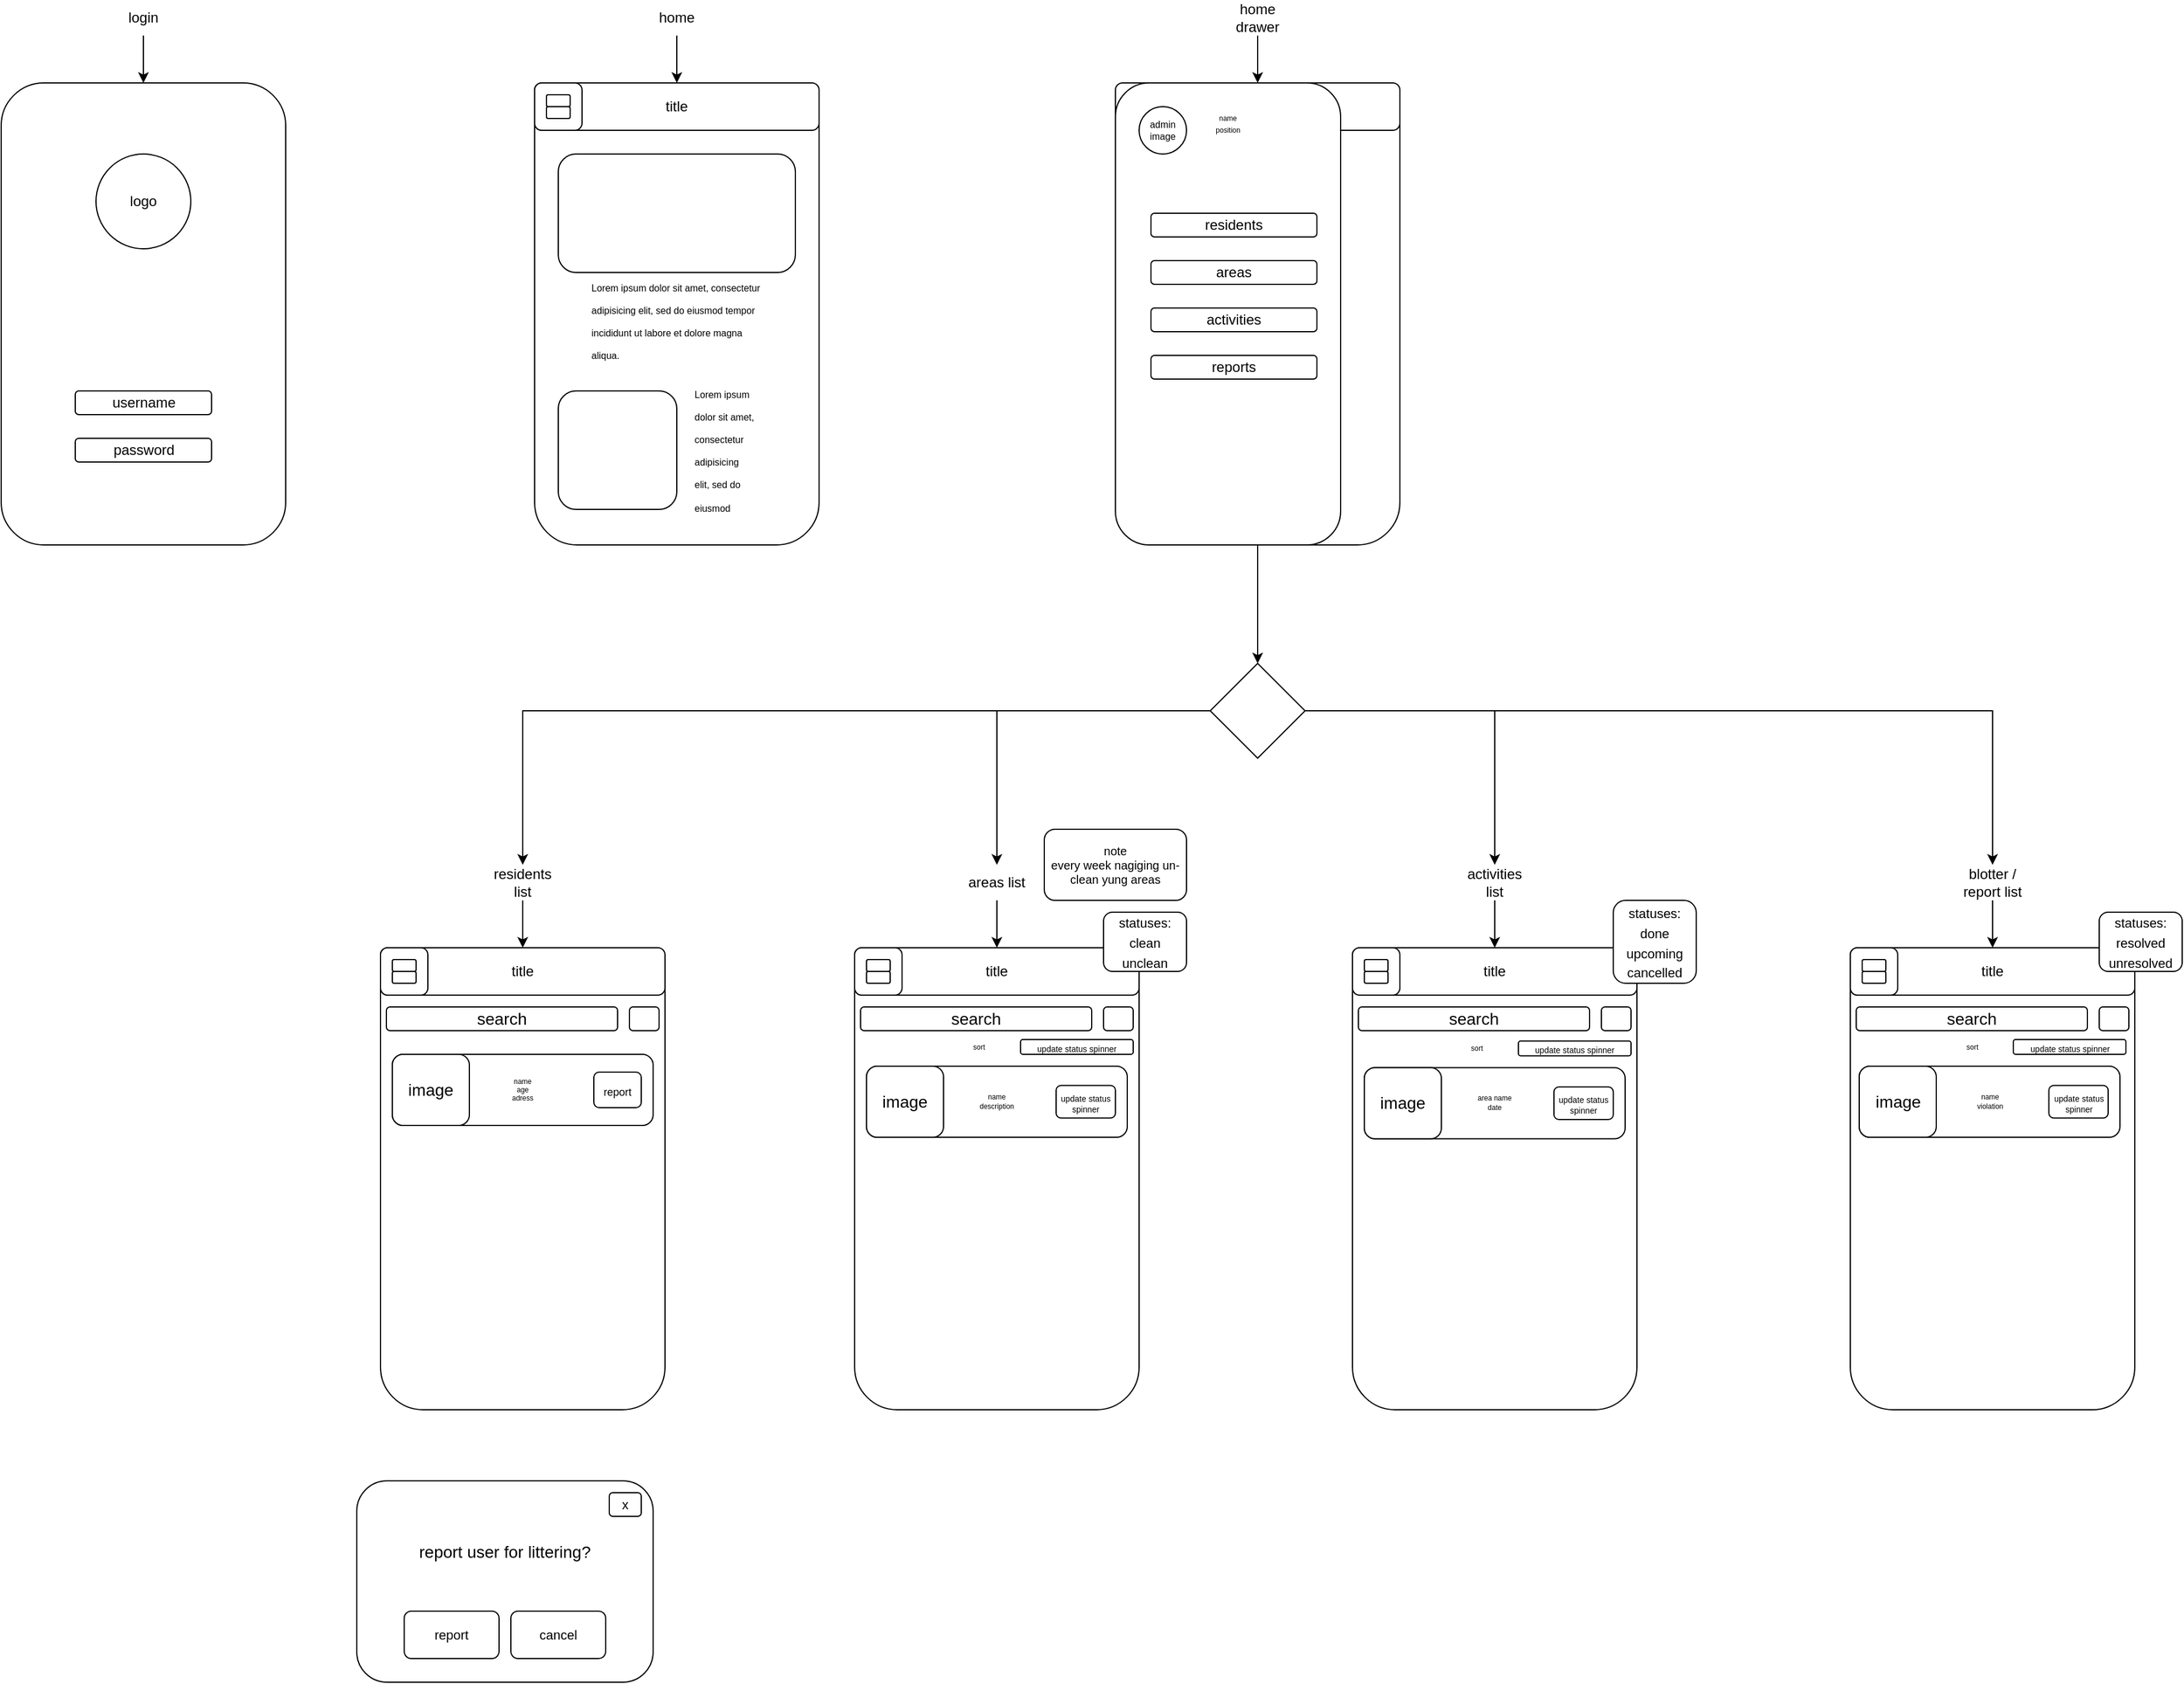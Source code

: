 <mxfile version="20.5.3" type="github">
  <diagram id="DdFkb1q0ximn8g-mRU3F" name="Page-1">
    <mxGraphModel dx="2162" dy="681" grid="1" gridSize="10" guides="1" tooltips="1" connect="1" arrows="1" fold="1" page="1" pageScale="1" pageWidth="850" pageHeight="1100" math="0" shadow="0">
      <root>
        <mxCell id="0" />
        <mxCell id="1" parent="0" />
        <mxCell id="ko2sCoa1ENeEitmVXedh-2" value="" style="rounded=1;whiteSpace=wrap;html=1;" vertex="1" parent="1">
          <mxGeometry x="-680" y="170" width="240" height="390" as="geometry" />
        </mxCell>
        <mxCell id="ko2sCoa1ENeEitmVXedh-5" style="edgeStyle=orthogonalEdgeStyle;rounded=0;orthogonalLoop=1;jettySize=auto;html=1;" edge="1" parent="1" source="ko2sCoa1ENeEitmVXedh-3" target="ko2sCoa1ENeEitmVXedh-2">
          <mxGeometry relative="1" as="geometry" />
        </mxCell>
        <mxCell id="ko2sCoa1ENeEitmVXedh-3" value="login" style="text;html=1;strokeColor=none;fillColor=none;align=center;verticalAlign=middle;whiteSpace=wrap;rounded=0;" vertex="1" parent="1">
          <mxGeometry x="-590" y="100" width="60" height="30" as="geometry" />
        </mxCell>
        <mxCell id="ko2sCoa1ENeEitmVXedh-6" value="" style="rounded=1;whiteSpace=wrap;html=1;" vertex="1" parent="1">
          <mxGeometry x="-230" y="170" width="240" height="390" as="geometry" />
        </mxCell>
        <mxCell id="ko2sCoa1ENeEitmVXedh-7" style="edgeStyle=orthogonalEdgeStyle;rounded=0;orthogonalLoop=1;jettySize=auto;html=1;" edge="1" parent="1" source="ko2sCoa1ENeEitmVXedh-8" target="ko2sCoa1ENeEitmVXedh-6">
          <mxGeometry relative="1" as="geometry" />
        </mxCell>
        <mxCell id="ko2sCoa1ENeEitmVXedh-8" value="home" style="text;html=1;strokeColor=none;fillColor=none;align=center;verticalAlign=middle;whiteSpace=wrap;rounded=0;" vertex="1" parent="1">
          <mxGeometry x="-140" y="100" width="60" height="30" as="geometry" />
        </mxCell>
        <mxCell id="ko2sCoa1ENeEitmVXedh-37" style="edgeStyle=orthogonalEdgeStyle;rounded=0;orthogonalLoop=1;jettySize=auto;html=1;entryX=0.5;entryY=0;entryDx=0;entryDy=0;" edge="1" parent="1" source="ko2sCoa1ENeEitmVXedh-9" target="ko2sCoa1ENeEitmVXedh-36">
          <mxGeometry relative="1" as="geometry" />
        </mxCell>
        <mxCell id="ko2sCoa1ENeEitmVXedh-9" value="" style="rounded=1;whiteSpace=wrap;html=1;" vertex="1" parent="1">
          <mxGeometry x="260" y="170" width="240" height="390" as="geometry" />
        </mxCell>
        <mxCell id="ko2sCoa1ENeEitmVXedh-10" style="edgeStyle=orthogonalEdgeStyle;rounded=0;orthogonalLoop=1;jettySize=auto;html=1;" edge="1" parent="1" source="ko2sCoa1ENeEitmVXedh-11" target="ko2sCoa1ENeEitmVXedh-9">
          <mxGeometry relative="1" as="geometry" />
        </mxCell>
        <mxCell id="ko2sCoa1ENeEitmVXedh-11" value="home drawer" style="text;html=1;strokeColor=none;fillColor=none;align=center;verticalAlign=middle;whiteSpace=wrap;rounded=0;" vertex="1" parent="1">
          <mxGeometry x="350" y="100" width="60" height="30" as="geometry" />
        </mxCell>
        <mxCell id="ko2sCoa1ENeEitmVXedh-12" value="" style="rounded=1;whiteSpace=wrap;html=1;" vertex="1" parent="1">
          <mxGeometry x="-360" y="900" width="240" height="390" as="geometry" />
        </mxCell>
        <mxCell id="ko2sCoa1ENeEitmVXedh-13" style="edgeStyle=orthogonalEdgeStyle;rounded=0;orthogonalLoop=1;jettySize=auto;html=1;" edge="1" parent="1" source="ko2sCoa1ENeEitmVXedh-14" target="ko2sCoa1ENeEitmVXedh-12">
          <mxGeometry relative="1" as="geometry" />
        </mxCell>
        <mxCell id="ko2sCoa1ENeEitmVXedh-14" value="residents list" style="text;html=1;strokeColor=none;fillColor=none;align=center;verticalAlign=middle;whiteSpace=wrap;rounded=0;" vertex="1" parent="1">
          <mxGeometry x="-270" y="830" width="60" height="30" as="geometry" />
        </mxCell>
        <mxCell id="ko2sCoa1ENeEitmVXedh-16" style="edgeStyle=orthogonalEdgeStyle;rounded=0;orthogonalLoop=1;jettySize=auto;html=1;entryX=0.5;entryY=0;entryDx=0;entryDy=0;" edge="1" parent="1" source="ko2sCoa1ENeEitmVXedh-17" target="ko2sCoa1ENeEitmVXedh-104">
          <mxGeometry relative="1" as="geometry">
            <mxPoint x="170" y="880" as="targetPoint" />
          </mxGeometry>
        </mxCell>
        <mxCell id="ko2sCoa1ENeEitmVXedh-17" value="areas list" style="text;html=1;strokeColor=none;fillColor=none;align=center;verticalAlign=middle;whiteSpace=wrap;rounded=0;" vertex="1" parent="1">
          <mxGeometry x="130" y="830" width="60" height="30" as="geometry" />
        </mxCell>
        <mxCell id="ko2sCoa1ENeEitmVXedh-18" value="" style="rounded=1;whiteSpace=wrap;html=1;" vertex="1" parent="1">
          <mxGeometry x="460" y="900" width="240" height="390" as="geometry" />
        </mxCell>
        <mxCell id="ko2sCoa1ENeEitmVXedh-19" style="edgeStyle=orthogonalEdgeStyle;rounded=0;orthogonalLoop=1;jettySize=auto;html=1;" edge="1" parent="1" source="ko2sCoa1ENeEitmVXedh-20" target="ko2sCoa1ENeEitmVXedh-18">
          <mxGeometry relative="1" as="geometry" />
        </mxCell>
        <mxCell id="ko2sCoa1ENeEitmVXedh-20" value="activities list" style="text;html=1;strokeColor=none;fillColor=none;align=center;verticalAlign=middle;whiteSpace=wrap;rounded=0;" vertex="1" parent="1">
          <mxGeometry x="550" y="830" width="60" height="30" as="geometry" />
        </mxCell>
        <mxCell id="ko2sCoa1ENeEitmVXedh-32" value="" style="rounded=1;whiteSpace=wrap;html=1;" vertex="1" parent="1">
          <mxGeometry x="880" y="900" width="240" height="390" as="geometry" />
        </mxCell>
        <mxCell id="ko2sCoa1ENeEitmVXedh-33" style="edgeStyle=orthogonalEdgeStyle;rounded=0;orthogonalLoop=1;jettySize=auto;html=1;" edge="1" parent="1" source="ko2sCoa1ENeEitmVXedh-34" target="ko2sCoa1ENeEitmVXedh-32">
          <mxGeometry relative="1" as="geometry" />
        </mxCell>
        <mxCell id="ko2sCoa1ENeEitmVXedh-34" value="blotter / report list" style="text;html=1;strokeColor=none;fillColor=none;align=center;verticalAlign=middle;whiteSpace=wrap;rounded=0;" vertex="1" parent="1">
          <mxGeometry x="970" y="830" width="60" height="30" as="geometry" />
        </mxCell>
        <mxCell id="ko2sCoa1ENeEitmVXedh-38" style="edgeStyle=orthogonalEdgeStyle;rounded=0;orthogonalLoop=1;jettySize=auto;html=1;entryX=0.5;entryY=0;entryDx=0;entryDy=0;" edge="1" parent="1" source="ko2sCoa1ENeEitmVXedh-36" target="ko2sCoa1ENeEitmVXedh-14">
          <mxGeometry relative="1" as="geometry" />
        </mxCell>
        <mxCell id="ko2sCoa1ENeEitmVXedh-39" style="edgeStyle=orthogonalEdgeStyle;rounded=0;orthogonalLoop=1;jettySize=auto;html=1;entryX=0.5;entryY=0;entryDx=0;entryDy=0;" edge="1" parent="1" source="ko2sCoa1ENeEitmVXedh-36" target="ko2sCoa1ENeEitmVXedh-34">
          <mxGeometry relative="1" as="geometry" />
        </mxCell>
        <mxCell id="ko2sCoa1ENeEitmVXedh-40" style="edgeStyle=orthogonalEdgeStyle;rounded=0;orthogonalLoop=1;jettySize=auto;html=1;entryX=0.5;entryY=0;entryDx=0;entryDy=0;" edge="1" parent="1" source="ko2sCoa1ENeEitmVXedh-36" target="ko2sCoa1ENeEitmVXedh-17">
          <mxGeometry relative="1" as="geometry" />
        </mxCell>
        <mxCell id="ko2sCoa1ENeEitmVXedh-43" style="edgeStyle=orthogonalEdgeStyle;rounded=0;orthogonalLoop=1;jettySize=auto;html=1;entryX=0.5;entryY=0;entryDx=0;entryDy=0;" edge="1" parent="1" source="ko2sCoa1ENeEitmVXedh-36" target="ko2sCoa1ENeEitmVXedh-20">
          <mxGeometry relative="1" as="geometry" />
        </mxCell>
        <mxCell id="ko2sCoa1ENeEitmVXedh-36" value="" style="rhombus;whiteSpace=wrap;html=1;" vertex="1" parent="1">
          <mxGeometry x="340" y="660" width="80" height="80" as="geometry" />
        </mxCell>
        <mxCell id="ko2sCoa1ENeEitmVXedh-45" value="username" style="rounded=1;whiteSpace=wrap;html=1;" vertex="1" parent="1">
          <mxGeometry x="-617.5" y="430" width="115" height="20" as="geometry" />
        </mxCell>
        <mxCell id="ko2sCoa1ENeEitmVXedh-46" value="password" style="rounded=1;whiteSpace=wrap;html=1;" vertex="1" parent="1">
          <mxGeometry x="-617.5" y="470" width="115" height="20" as="geometry" />
        </mxCell>
        <mxCell id="ko2sCoa1ENeEitmVXedh-48" value="logo" style="ellipse;whiteSpace=wrap;html=1;aspect=fixed;" vertex="1" parent="1">
          <mxGeometry x="-600" y="230" width="80" height="80" as="geometry" />
        </mxCell>
        <mxCell id="ko2sCoa1ENeEitmVXedh-56" value="title" style="rounded=1;whiteSpace=wrap;html=1;" vertex="1" parent="1">
          <mxGeometry x="-230" y="170" width="240" height="40" as="geometry" />
        </mxCell>
        <mxCell id="ko2sCoa1ENeEitmVXedh-58" value="" style="rounded=1;whiteSpace=wrap;html=1;" vertex="1" parent="1">
          <mxGeometry x="-230" y="170" width="40" height="40" as="geometry" />
        </mxCell>
        <mxCell id="ko2sCoa1ENeEitmVXedh-61" value="" style="rounded=1;whiteSpace=wrap;html=1;" vertex="1" parent="1">
          <mxGeometry x="-220" y="180" width="20" height="10" as="geometry" />
        </mxCell>
        <mxCell id="ko2sCoa1ENeEitmVXedh-62" value="" style="rounded=1;whiteSpace=wrap;html=1;" vertex="1" parent="1">
          <mxGeometry x="-220" y="190" width="20" height="10" as="geometry" />
        </mxCell>
        <mxCell id="ko2sCoa1ENeEitmVXedh-64" value="" style="rounded=1;whiteSpace=wrap;html=1;" vertex="1" parent="1">
          <mxGeometry x="-210" y="230" width="200" height="100" as="geometry" />
        </mxCell>
        <mxCell id="ko2sCoa1ENeEitmVXedh-66" value="" style="rounded=1;whiteSpace=wrap;html=1;" vertex="1" parent="1">
          <mxGeometry x="-210" y="430" width="100" height="100" as="geometry" />
        </mxCell>
        <mxCell id="ko2sCoa1ENeEitmVXedh-67" value="&lt;blockquote style=&quot;font-size: 8px;&quot;&gt;&lt;h1 style=&quot;&quot;&gt;&lt;font style=&quot;font-size: 8px;&quot;&gt;&lt;span style=&quot;font-weight: normal;&quot;&gt;Lorem ipsum dolor sit amet, consectetur adipisicing elit, sed do eiusmod tempor incididunt ut labore et dolore magna aliqua.&lt;/span&gt;&lt;/font&gt;&lt;/h1&gt;&lt;/blockquote&gt;" style="text;html=1;strokeColor=none;fillColor=none;spacing=5;spacingTop=-20;whiteSpace=wrap;overflow=hidden;rounded=0;" vertex="1" parent="1">
          <mxGeometry x="-227.5" y="330" width="237.5" height="80" as="geometry" />
        </mxCell>
        <mxCell id="ko2sCoa1ENeEitmVXedh-68" value="&lt;blockquote style=&quot;font-size: 8px;&quot;&gt;&lt;h1 style=&quot;&quot;&gt;&lt;font style=&quot;font-size: 8px;&quot;&gt;&lt;span style=&quot;font-weight: normal;&quot;&gt;Lorem ipsum dolor sit amet, consectetur adipisicing elit, sed do eiusmod tempor incididunt ut labore et dolore magna aliqua.&lt;/span&gt;&lt;/font&gt;&lt;/h1&gt;&lt;/blockquote&gt;" style="text;html=1;strokeColor=none;fillColor=none;spacing=5;spacingTop=-20;whiteSpace=wrap;overflow=hidden;rounded=0;" vertex="1" parent="1">
          <mxGeometry x="-140" y="420" width="140" height="120" as="geometry" />
        </mxCell>
        <mxCell id="ko2sCoa1ENeEitmVXedh-71" value="title" style="rounded=1;whiteSpace=wrap;html=1;" vertex="1" parent="1">
          <mxGeometry x="260" y="170" width="240" height="40" as="geometry" />
        </mxCell>
        <mxCell id="ko2sCoa1ENeEitmVXedh-69" value="" style="rounded=1;whiteSpace=wrap;html=1;fontSize=8;" vertex="1" parent="1">
          <mxGeometry x="260" y="170" width="190" height="390" as="geometry" />
        </mxCell>
        <mxCell id="ko2sCoa1ENeEitmVXedh-72" value="residents" style="rounded=1;whiteSpace=wrap;html=1;" vertex="1" parent="1">
          <mxGeometry x="290" y="280" width="140" height="20" as="geometry" />
        </mxCell>
        <mxCell id="ko2sCoa1ENeEitmVXedh-76" value="admin image" style="ellipse;whiteSpace=wrap;html=1;aspect=fixed;fontSize=8;" vertex="1" parent="1">
          <mxGeometry x="280" y="190" width="40" height="40" as="geometry" />
        </mxCell>
        <mxCell id="ko2sCoa1ENeEitmVXedh-77" value="areas" style="rounded=1;whiteSpace=wrap;html=1;" vertex="1" parent="1">
          <mxGeometry x="290" y="320" width="140" height="20" as="geometry" />
        </mxCell>
        <mxCell id="ko2sCoa1ENeEitmVXedh-78" value="activities" style="rounded=1;whiteSpace=wrap;html=1;" vertex="1" parent="1">
          <mxGeometry x="290" y="360" width="140" height="20" as="geometry" />
        </mxCell>
        <mxCell id="ko2sCoa1ENeEitmVXedh-79" value="reports" style="rounded=1;whiteSpace=wrap;html=1;" vertex="1" parent="1">
          <mxGeometry x="290" y="400" width="140" height="20" as="geometry" />
        </mxCell>
        <mxCell id="ko2sCoa1ENeEitmVXedh-82" value="name" style="text;html=1;strokeColor=none;fillColor=none;align=center;verticalAlign=middle;whiteSpace=wrap;rounded=0;fontSize=6;" vertex="1" parent="1">
          <mxGeometry x="340" y="195" width="30" height="10" as="geometry" />
        </mxCell>
        <mxCell id="ko2sCoa1ENeEitmVXedh-83" value="position" style="text;html=1;strokeColor=none;fillColor=none;align=center;verticalAlign=middle;whiteSpace=wrap;rounded=0;fontSize=6;" vertex="1" parent="1">
          <mxGeometry x="340" y="205" width="30" height="10" as="geometry" />
        </mxCell>
        <mxCell id="ko2sCoa1ENeEitmVXedh-84" value="&lt;div&gt;name&lt;br&gt;age&lt;/div&gt;&lt;div&gt;adress&lt;br&gt;&lt;/div&gt;" style="rounded=1;whiteSpace=wrap;html=1;fontSize=6;" vertex="1" parent="1">
          <mxGeometry x="-350" y="990" width="220" height="60" as="geometry" />
        </mxCell>
        <mxCell id="ko2sCoa1ENeEitmVXedh-85" value="&lt;font style=&quot;font-size: 14px;&quot;&gt;image&lt;/font&gt;" style="rounded=1;whiteSpace=wrap;html=1;fontSize=6;" vertex="1" parent="1">
          <mxGeometry x="-350" y="990" width="65" height="60" as="geometry" />
        </mxCell>
        <mxCell id="ko2sCoa1ENeEitmVXedh-86" value="search" style="rounded=1;whiteSpace=wrap;html=1;fontSize=14;" vertex="1" parent="1">
          <mxGeometry x="-355" y="950" width="195" height="20" as="geometry" />
        </mxCell>
        <mxCell id="ko2sCoa1ENeEitmVXedh-88" value="title" style="rounded=1;whiteSpace=wrap;html=1;" vertex="1" parent="1">
          <mxGeometry x="-360" y="900" width="240" height="40" as="geometry" />
        </mxCell>
        <mxCell id="ko2sCoa1ENeEitmVXedh-89" value="" style="rounded=1;whiteSpace=wrap;html=1;fontSize=14;" vertex="1" parent="1">
          <mxGeometry x="-150" y="950" width="25" height="20" as="geometry" />
        </mxCell>
        <mxCell id="ko2sCoa1ENeEitmVXedh-90" value="&lt;font style=&quot;font-size: 9px;&quot;&gt;report&lt;/font&gt;" style="rounded=1;whiteSpace=wrap;html=1;fontSize=14;" vertex="1" parent="1">
          <mxGeometry x="-180" y="1005" width="40" height="30" as="geometry" />
        </mxCell>
        <mxCell id="ko2sCoa1ENeEitmVXedh-100" value="" style="rounded=1;whiteSpace=wrap;html=1;" vertex="1" parent="1">
          <mxGeometry x="40" y="900" width="240" height="390" as="geometry" />
        </mxCell>
        <mxCell id="ko2sCoa1ENeEitmVXedh-101" value="name&lt;br&gt;description" style="rounded=1;whiteSpace=wrap;html=1;fontSize=6;" vertex="1" parent="1">
          <mxGeometry x="50" y="1000" width="220" height="60" as="geometry" />
        </mxCell>
        <mxCell id="ko2sCoa1ENeEitmVXedh-102" value="&lt;font style=&quot;font-size: 14px;&quot;&gt;image&lt;/font&gt;" style="rounded=1;whiteSpace=wrap;html=1;fontSize=6;" vertex="1" parent="1">
          <mxGeometry x="50" y="1000" width="65" height="60" as="geometry" />
        </mxCell>
        <mxCell id="ko2sCoa1ENeEitmVXedh-103" value="search" style="rounded=1;whiteSpace=wrap;html=1;fontSize=14;" vertex="1" parent="1">
          <mxGeometry x="45" y="950" width="195" height="20" as="geometry" />
        </mxCell>
        <mxCell id="ko2sCoa1ENeEitmVXedh-104" value="title" style="rounded=1;whiteSpace=wrap;html=1;" vertex="1" parent="1">
          <mxGeometry x="40" y="900" width="240" height="40" as="geometry" />
        </mxCell>
        <mxCell id="ko2sCoa1ENeEitmVXedh-105" value="" style="rounded=1;whiteSpace=wrap;html=1;fontSize=14;" vertex="1" parent="1">
          <mxGeometry x="250" y="950" width="25" height="20" as="geometry" />
        </mxCell>
        <mxCell id="ko2sCoa1ENeEitmVXedh-106" value="&lt;p style=&quot;line-height: 50%;&quot;&gt;&lt;font style=&quot;font-size: 7px;&quot;&gt;update status spinner&lt;br&gt;&lt;/font&gt;&lt;/p&gt;" style="rounded=1;whiteSpace=wrap;html=1;fontSize=14;" vertex="1" parent="1">
          <mxGeometry x="210" y="1016.25" width="50" height="27.5" as="geometry" />
        </mxCell>
        <mxCell id="ko2sCoa1ENeEitmVXedh-107" value="" style="rounded=1;whiteSpace=wrap;html=1;" vertex="1" parent="1">
          <mxGeometry x="-360" y="900" width="40" height="40" as="geometry" />
        </mxCell>
        <mxCell id="ko2sCoa1ENeEitmVXedh-108" value="" style="rounded=1;whiteSpace=wrap;html=1;" vertex="1" parent="1">
          <mxGeometry x="-350" y="910" width="20" height="10" as="geometry" />
        </mxCell>
        <mxCell id="ko2sCoa1ENeEitmVXedh-109" value="" style="rounded=1;whiteSpace=wrap;html=1;" vertex="1" parent="1">
          <mxGeometry x="-350" y="920" width="20" height="10" as="geometry" />
        </mxCell>
        <mxCell id="ko2sCoa1ENeEitmVXedh-110" value="" style="rounded=1;whiteSpace=wrap;html=1;" vertex="1" parent="1">
          <mxGeometry x="40" y="900" width="40" height="40" as="geometry" />
        </mxCell>
        <mxCell id="ko2sCoa1ENeEitmVXedh-111" value="" style="rounded=1;whiteSpace=wrap;html=1;" vertex="1" parent="1">
          <mxGeometry x="50" y="910" width="20" height="10" as="geometry" />
        </mxCell>
        <mxCell id="ko2sCoa1ENeEitmVXedh-112" value="" style="rounded=1;whiteSpace=wrap;html=1;" vertex="1" parent="1">
          <mxGeometry x="50" y="920" width="20" height="10" as="geometry" />
        </mxCell>
        <mxCell id="ko2sCoa1ENeEitmVXedh-113" value="title" style="rounded=1;whiteSpace=wrap;html=1;" vertex="1" parent="1">
          <mxGeometry x="460" y="900" width="240" height="40" as="geometry" />
        </mxCell>
        <mxCell id="ko2sCoa1ENeEitmVXedh-114" value="" style="rounded=1;whiteSpace=wrap;html=1;" vertex="1" parent="1">
          <mxGeometry x="460" y="900" width="40" height="40" as="geometry" />
        </mxCell>
        <mxCell id="ko2sCoa1ENeEitmVXedh-115" value="" style="rounded=1;whiteSpace=wrap;html=1;" vertex="1" parent="1">
          <mxGeometry x="470" y="910" width="20" height="10" as="geometry" />
        </mxCell>
        <mxCell id="ko2sCoa1ENeEitmVXedh-116" value="" style="rounded=1;whiteSpace=wrap;html=1;" vertex="1" parent="1">
          <mxGeometry x="470" y="920" width="20" height="10" as="geometry" />
        </mxCell>
        <mxCell id="ko2sCoa1ENeEitmVXedh-117" value="&lt;font style=&quot;font-size: 10px;&quot;&gt;note&lt;br&gt;every week nagiging un-clean yung areas&lt;/font&gt;" style="rounded=1;whiteSpace=wrap;html=1;fontSize=7;" vertex="1" parent="1">
          <mxGeometry x="200" y="800" width="120" height="60" as="geometry" />
        </mxCell>
        <mxCell id="ko2sCoa1ENeEitmVXedh-123" value="search" style="rounded=1;whiteSpace=wrap;html=1;fontSize=14;" vertex="1" parent="1">
          <mxGeometry x="465" y="950" width="195" height="20" as="geometry" />
        </mxCell>
        <mxCell id="ko2sCoa1ENeEitmVXedh-124" value="" style="rounded=1;whiteSpace=wrap;html=1;fontSize=14;" vertex="1" parent="1">
          <mxGeometry x="670" y="950" width="25" height="20" as="geometry" />
        </mxCell>
        <mxCell id="ko2sCoa1ENeEitmVXedh-131" value="title" style="rounded=1;whiteSpace=wrap;html=1;" vertex="1" parent="1">
          <mxGeometry x="880" y="900" width="240" height="40" as="geometry" />
        </mxCell>
        <mxCell id="ko2sCoa1ENeEitmVXedh-132" value="" style="rounded=1;whiteSpace=wrap;html=1;" vertex="1" parent="1">
          <mxGeometry x="880" y="900" width="40" height="40" as="geometry" />
        </mxCell>
        <mxCell id="ko2sCoa1ENeEitmVXedh-133" value="" style="rounded=1;whiteSpace=wrap;html=1;" vertex="1" parent="1">
          <mxGeometry x="890" y="910" width="20" height="10" as="geometry" />
        </mxCell>
        <mxCell id="ko2sCoa1ENeEitmVXedh-134" value="" style="rounded=1;whiteSpace=wrap;html=1;" vertex="1" parent="1">
          <mxGeometry x="890" y="920" width="20" height="10" as="geometry" />
        </mxCell>
        <mxCell id="ko2sCoa1ENeEitmVXedh-137" value="search" style="rounded=1;whiteSpace=wrap;html=1;fontSize=14;" vertex="1" parent="1">
          <mxGeometry x="885" y="950" width="195" height="20" as="geometry" />
        </mxCell>
        <mxCell id="ko2sCoa1ENeEitmVXedh-138" value="" style="rounded=1;whiteSpace=wrap;html=1;fontSize=14;" vertex="1" parent="1">
          <mxGeometry x="1090" y="950" width="25" height="20" as="geometry" />
        </mxCell>
        <mxCell id="ko2sCoa1ENeEitmVXedh-140" value="&lt;font style=&quot;font-size: 11px;&quot;&gt;statuses:&lt;br&gt;clean&lt;br&gt;unclean&lt;br&gt;&lt;/font&gt;" style="rounded=1;whiteSpace=wrap;html=1;fontSize=14;" vertex="1" parent="1">
          <mxGeometry x="250" y="870" width="70" height="50" as="geometry" />
        </mxCell>
        <mxCell id="ko2sCoa1ENeEitmVXedh-141" value="&lt;font style=&quot;font-size: 11px;&quot;&gt;statuses:&lt;br&gt;done&lt;br&gt;upcoming&lt;br&gt;cancelled&lt;br&gt;&lt;/font&gt;" style="rounded=1;whiteSpace=wrap;html=1;fontSize=14;" vertex="1" parent="1">
          <mxGeometry x="680" y="860" width="70" height="70" as="geometry" />
        </mxCell>
        <mxCell id="ko2sCoa1ENeEitmVXedh-142" value="&lt;font style=&quot;font-size: 11px;&quot;&gt;statuses:&lt;br&gt;resolved&lt;br&gt;unresolved&lt;br&gt;&lt;/font&gt;" style="rounded=1;whiteSpace=wrap;html=1;fontSize=14;" vertex="1" parent="1">
          <mxGeometry x="1090" y="870" width="70" height="50" as="geometry" />
        </mxCell>
        <mxCell id="ko2sCoa1ENeEitmVXedh-146" value="&lt;div&gt;report user for littering?&lt;/div&gt;&lt;div&gt;&lt;br&gt;&lt;/div&gt;&lt;div&gt;&lt;br&gt;&lt;/div&gt;&lt;div&gt;&lt;br&gt;&lt;/div&gt;" style="rounded=1;whiteSpace=wrap;html=1;fontSize=14;" vertex="1" parent="1">
          <mxGeometry x="-380" y="1350" width="250" height="170" as="geometry" />
        </mxCell>
        <mxCell id="ko2sCoa1ENeEitmVXedh-148" value="cancel" style="rounded=1;whiteSpace=wrap;html=1;fontSize=11;" vertex="1" parent="1">
          <mxGeometry x="-250" y="1460" width="80" height="40" as="geometry" />
        </mxCell>
        <mxCell id="ko2sCoa1ENeEitmVXedh-149" value="report" style="rounded=1;whiteSpace=wrap;html=1;fontSize=11;" vertex="1" parent="1">
          <mxGeometry x="-340" y="1460" width="80" height="40" as="geometry" />
        </mxCell>
        <mxCell id="ko2sCoa1ENeEitmVXedh-150" value="x" style="rounded=1;whiteSpace=wrap;html=1;fontSize=11;" vertex="1" parent="1">
          <mxGeometry x="-167" y="1360" width="27" height="20" as="geometry" />
        </mxCell>
        <mxCell id="ko2sCoa1ENeEitmVXedh-154" value="&lt;p style=&quot;line-height: 50%;&quot;&gt;&lt;font style=&quot;font-size: 7px;&quot;&gt;update status spinner&lt;br&gt;&lt;/font&gt;&lt;/p&gt;" style="rounded=1;whiteSpace=wrap;html=1;fontSize=14;" vertex="1" parent="1">
          <mxGeometry x="180" y="977.5" width="95" height="12.5" as="geometry" />
        </mxCell>
        <mxCell id="ko2sCoa1ENeEitmVXedh-155" value="sort" style="text;html=1;strokeColor=none;fillColor=none;align=center;verticalAlign=middle;whiteSpace=wrap;rounded=0;fontSize=6;" vertex="1" parent="1">
          <mxGeometry x="115" y="978" width="60" height="12" as="geometry" />
        </mxCell>
        <mxCell id="ko2sCoa1ENeEitmVXedh-158" value="area name&lt;br&gt;date" style="rounded=1;whiteSpace=wrap;html=1;fontSize=6;" vertex="1" parent="1">
          <mxGeometry x="470" y="1001.25" width="220" height="60" as="geometry" />
        </mxCell>
        <mxCell id="ko2sCoa1ENeEitmVXedh-159" value="&lt;font style=&quot;font-size: 14px;&quot;&gt;image&lt;/font&gt;" style="rounded=1;whiteSpace=wrap;html=1;fontSize=6;" vertex="1" parent="1">
          <mxGeometry x="470" y="1001.25" width="65" height="60" as="geometry" />
        </mxCell>
        <mxCell id="ko2sCoa1ENeEitmVXedh-160" value="&lt;p style=&quot;line-height: 50%;&quot;&gt;&lt;font style=&quot;font-size: 7px;&quot;&gt;update status spinner&lt;br&gt;&lt;/font&gt;&lt;/p&gt;" style="rounded=1;whiteSpace=wrap;html=1;fontSize=14;" vertex="1" parent="1">
          <mxGeometry x="630" y="1017.5" width="50" height="27.5" as="geometry" />
        </mxCell>
        <mxCell id="ko2sCoa1ENeEitmVXedh-161" value="&lt;p style=&quot;line-height: 50%;&quot;&gt;&lt;font style=&quot;font-size: 7px;&quot;&gt;update status spinner&lt;br&gt;&lt;/font&gt;&lt;/p&gt;" style="rounded=1;whiteSpace=wrap;html=1;fontSize=14;" vertex="1" parent="1">
          <mxGeometry x="600" y="978.75" width="95" height="12.5" as="geometry" />
        </mxCell>
        <mxCell id="ko2sCoa1ENeEitmVXedh-162" value="sort" style="text;html=1;strokeColor=none;fillColor=none;align=center;verticalAlign=middle;whiteSpace=wrap;rounded=0;fontSize=6;" vertex="1" parent="1">
          <mxGeometry x="535" y="979.25" width="60" height="12" as="geometry" />
        </mxCell>
        <mxCell id="ko2sCoa1ENeEitmVXedh-163" value="name&lt;br&gt;violation" style="rounded=1;whiteSpace=wrap;html=1;fontSize=6;" vertex="1" parent="1">
          <mxGeometry x="887.5" y="1000" width="220" height="60" as="geometry" />
        </mxCell>
        <mxCell id="ko2sCoa1ENeEitmVXedh-164" value="&lt;font style=&quot;font-size: 14px;&quot;&gt;image&lt;/font&gt;" style="rounded=1;whiteSpace=wrap;html=1;fontSize=6;" vertex="1" parent="1">
          <mxGeometry x="887.5" y="1000" width="65" height="60" as="geometry" />
        </mxCell>
        <mxCell id="ko2sCoa1ENeEitmVXedh-165" value="&lt;p style=&quot;line-height: 50%;&quot;&gt;&lt;font style=&quot;font-size: 7px;&quot;&gt;update status spinner&lt;br&gt;&lt;/font&gt;&lt;/p&gt;" style="rounded=1;whiteSpace=wrap;html=1;fontSize=14;" vertex="1" parent="1">
          <mxGeometry x="1047.5" y="1016.25" width="50" height="27.5" as="geometry" />
        </mxCell>
        <mxCell id="ko2sCoa1ENeEitmVXedh-166" value="&lt;p style=&quot;line-height: 50%;&quot;&gt;&lt;font style=&quot;font-size: 7px;&quot;&gt;update status spinner&lt;br&gt;&lt;/font&gt;&lt;/p&gt;" style="rounded=1;whiteSpace=wrap;html=1;fontSize=14;" vertex="1" parent="1">
          <mxGeometry x="1017.5" y="977.5" width="95" height="12.5" as="geometry" />
        </mxCell>
        <mxCell id="ko2sCoa1ENeEitmVXedh-167" value="sort" style="text;html=1;strokeColor=none;fillColor=none;align=center;verticalAlign=middle;whiteSpace=wrap;rounded=0;fontSize=6;" vertex="1" parent="1">
          <mxGeometry x="952.5" y="978" width="60" height="12" as="geometry" />
        </mxCell>
      </root>
    </mxGraphModel>
  </diagram>
</mxfile>
